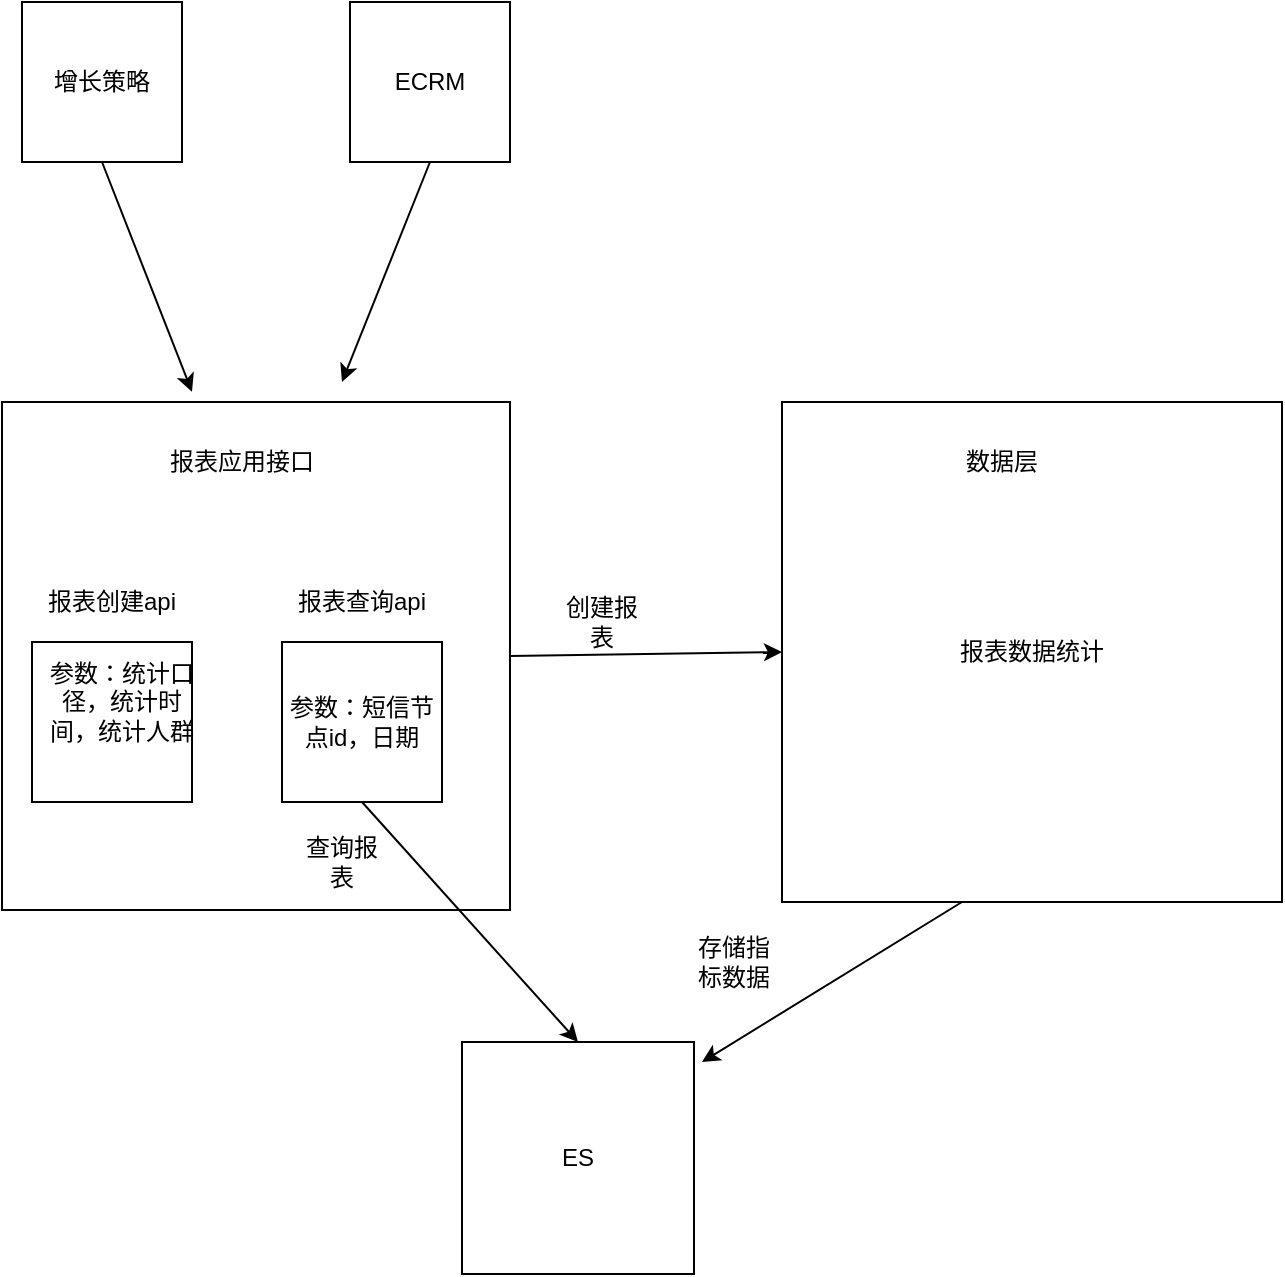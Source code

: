 <mxfile version="14.7.3" type="github"><diagram id="VyvGgwltMKBPAB5hAUZt" name="Page-1"><mxGraphModel dx="1186" dy="764" grid="1" gridSize="10" guides="1" tooltips="1" connect="1" arrows="1" fold="1" page="1" pageScale="1" pageWidth="827" pageHeight="1169" math="0" shadow="0"><root><mxCell id="0"/><mxCell id="1" parent="0"/><mxCell id="KDmKgHX65-vJfRcc6YQQ-1" value="增长策略" style="whiteSpace=wrap;html=1;aspect=fixed;" vertex="1" parent="1"><mxGeometry x="170" y="470" width="80" height="80" as="geometry"/></mxCell><mxCell id="KDmKgHX65-vJfRcc6YQQ-2" value="ECRM" style="whiteSpace=wrap;html=1;aspect=fixed;" vertex="1" parent="1"><mxGeometry x="334" y="470" width="80" height="80" as="geometry"/></mxCell><mxCell id="KDmKgHX65-vJfRcc6YQQ-3" value="" style="whiteSpace=wrap;html=1;aspect=fixed;" vertex="1" parent="1"><mxGeometry x="160" y="670" width="254" height="254" as="geometry"/></mxCell><mxCell id="KDmKgHX65-vJfRcc6YQQ-7" value="报表创建api" style="text;html=1;strokeColor=none;fillColor=none;align=center;verticalAlign=middle;whiteSpace=wrap;rounded=0;" vertex="1" parent="1"><mxGeometry x="180" y="760" width="70" height="20" as="geometry"/></mxCell><mxCell id="KDmKgHX65-vJfRcc6YQQ-9" value="参数：统计口径，统计时间，统计人群" style="text;html=1;strokeColor=none;fillColor=none;align=center;verticalAlign=middle;whiteSpace=wrap;rounded=0;" vertex="1" parent="1"><mxGeometry x="180" y="810" width="80" height="20" as="geometry"/></mxCell><mxCell id="KDmKgHX65-vJfRcc6YQQ-11" value="" style="endArrow=classic;html=1;entryX=0.374;entryY=-0.02;entryDx=0;entryDy=0;entryPerimeter=0;" edge="1" parent="1" target="KDmKgHX65-vJfRcc6YQQ-3"><mxGeometry width="50" height="50" relative="1" as="geometry"><mxPoint x="210" y="550" as="sourcePoint"/><mxPoint x="260" y="500" as="targetPoint"/></mxGeometry></mxCell><mxCell id="KDmKgHX65-vJfRcc6YQQ-12" value="" style="endArrow=classic;html=1;exitX=0.5;exitY=1;exitDx=0;exitDy=0;" edge="1" parent="1" source="KDmKgHX65-vJfRcc6YQQ-2"><mxGeometry width="50" height="50" relative="1" as="geometry"><mxPoint x="220" y="560" as="sourcePoint"/><mxPoint x="330" y="660" as="targetPoint"/></mxGeometry></mxCell><mxCell id="KDmKgHX65-vJfRcc6YQQ-14" value="报表数据统计" style="whiteSpace=wrap;html=1;aspect=fixed;" vertex="1" parent="1"><mxGeometry x="550" y="670" width="250" height="250" as="geometry"/></mxCell><mxCell id="KDmKgHX65-vJfRcc6YQQ-15" value="" style="whiteSpace=wrap;html=1;aspect=fixed;fillColor=none;" vertex="1" parent="1"><mxGeometry x="175" y="790" width="80" height="80" as="geometry"/></mxCell><mxCell id="KDmKgHX65-vJfRcc6YQQ-16" value="参数：短信节点id，日期" style="whiteSpace=wrap;html=1;aspect=fixed;fillColor=none;" vertex="1" parent="1"><mxGeometry x="300" y="790" width="80" height="80" as="geometry"/></mxCell><mxCell id="KDmKgHX65-vJfRcc6YQQ-17" value="报表查询api" style="text;html=1;strokeColor=none;fillColor=none;align=center;verticalAlign=middle;whiteSpace=wrap;rounded=0;" vertex="1" parent="1"><mxGeometry x="305" y="760" width="70" height="20" as="geometry"/></mxCell><mxCell id="KDmKgHX65-vJfRcc6YQQ-18" value="ES" style="whiteSpace=wrap;html=1;aspect=fixed;fillColor=none;" vertex="1" parent="1"><mxGeometry x="390" y="990" width="116" height="116" as="geometry"/></mxCell><mxCell id="KDmKgHX65-vJfRcc6YQQ-19" value="" style="endArrow=classic;html=1;entryX=0;entryY=0.5;entryDx=0;entryDy=0;exitX=1;exitY=0.5;exitDx=0;exitDy=0;" edge="1" parent="1" source="KDmKgHX65-vJfRcc6YQQ-3" target="KDmKgHX65-vJfRcc6YQQ-14"><mxGeometry width="50" height="50" relative="1" as="geometry"><mxPoint x="414" y="820" as="sourcePoint"/><mxPoint x="464" y="770" as="targetPoint"/></mxGeometry></mxCell><mxCell id="KDmKgHX65-vJfRcc6YQQ-21" value="创建报表" style="text;html=1;strokeColor=none;fillColor=none;align=center;verticalAlign=middle;whiteSpace=wrap;rounded=0;" vertex="1" parent="1"><mxGeometry x="440" y="770" width="40" height="20" as="geometry"/></mxCell><mxCell id="KDmKgHX65-vJfRcc6YQQ-22" value="" style="endArrow=classic;html=1;entryX=0.5;entryY=0;entryDx=0;entryDy=0;" edge="1" parent="1" target="KDmKgHX65-vJfRcc6YQQ-18"><mxGeometry width="50" height="50" relative="1" as="geometry"><mxPoint x="340" y="870" as="sourcePoint"/><mxPoint x="390" y="820" as="targetPoint"/></mxGeometry></mxCell><mxCell id="KDmKgHX65-vJfRcc6YQQ-23" value="查询报表" style="text;html=1;strokeColor=none;fillColor=none;align=center;verticalAlign=middle;whiteSpace=wrap;rounded=0;" vertex="1" parent="1"><mxGeometry x="310" y="890" width="40" height="20" as="geometry"/></mxCell><mxCell id="KDmKgHX65-vJfRcc6YQQ-24" value="" style="endArrow=classic;html=1;" edge="1" parent="1"><mxGeometry width="50" height="50" relative="1" as="geometry"><mxPoint x="640" y="920" as="sourcePoint"/><mxPoint x="510" y="1000" as="targetPoint"/></mxGeometry></mxCell><mxCell id="KDmKgHX65-vJfRcc6YQQ-26" value="存储指标数据" style="text;html=1;strokeColor=none;fillColor=none;align=center;verticalAlign=middle;whiteSpace=wrap;rounded=0;" vertex="1" parent="1"><mxGeometry x="506" y="940" width="40" height="20" as="geometry"/></mxCell><mxCell id="KDmKgHX65-vJfRcc6YQQ-27" value="报表应用接口" style="text;html=1;strokeColor=none;fillColor=none;align=center;verticalAlign=middle;whiteSpace=wrap;rounded=0;" vertex="1" parent="1"><mxGeometry x="240" y="690" width="80" height="20" as="geometry"/></mxCell><mxCell id="KDmKgHX65-vJfRcc6YQQ-28" value="数据层" style="text;html=1;strokeColor=none;fillColor=none;align=center;verticalAlign=middle;whiteSpace=wrap;rounded=0;" vertex="1" parent="1"><mxGeometry x="640" y="690" width="40" height="20" as="geometry"/></mxCell></root></mxGraphModel></diagram></mxfile>